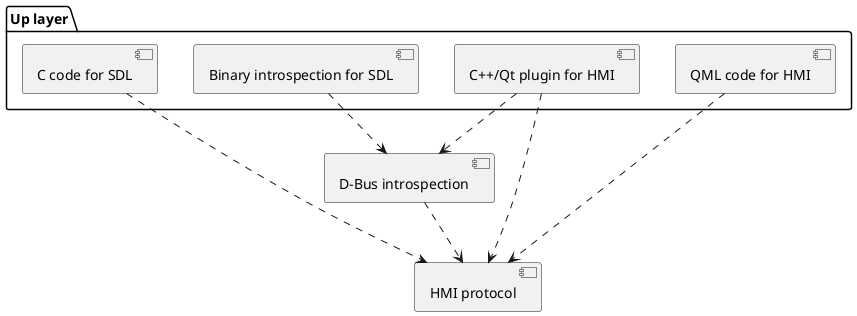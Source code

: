 @startuml
[HMI protocol] as HMI
[D-Bus introspection] as DBus
package "Up layer" {
    [C code for SDL] ..> HMI
    [Binary introspection for SDL] ..> DBus
    [C++/Qt plugin for HMI] as Qt
    Qt ..> DBus
    Qt ..> HMI
    [QML code for HMI] ..> HMI
}
DBus ..> HMI
@enduml